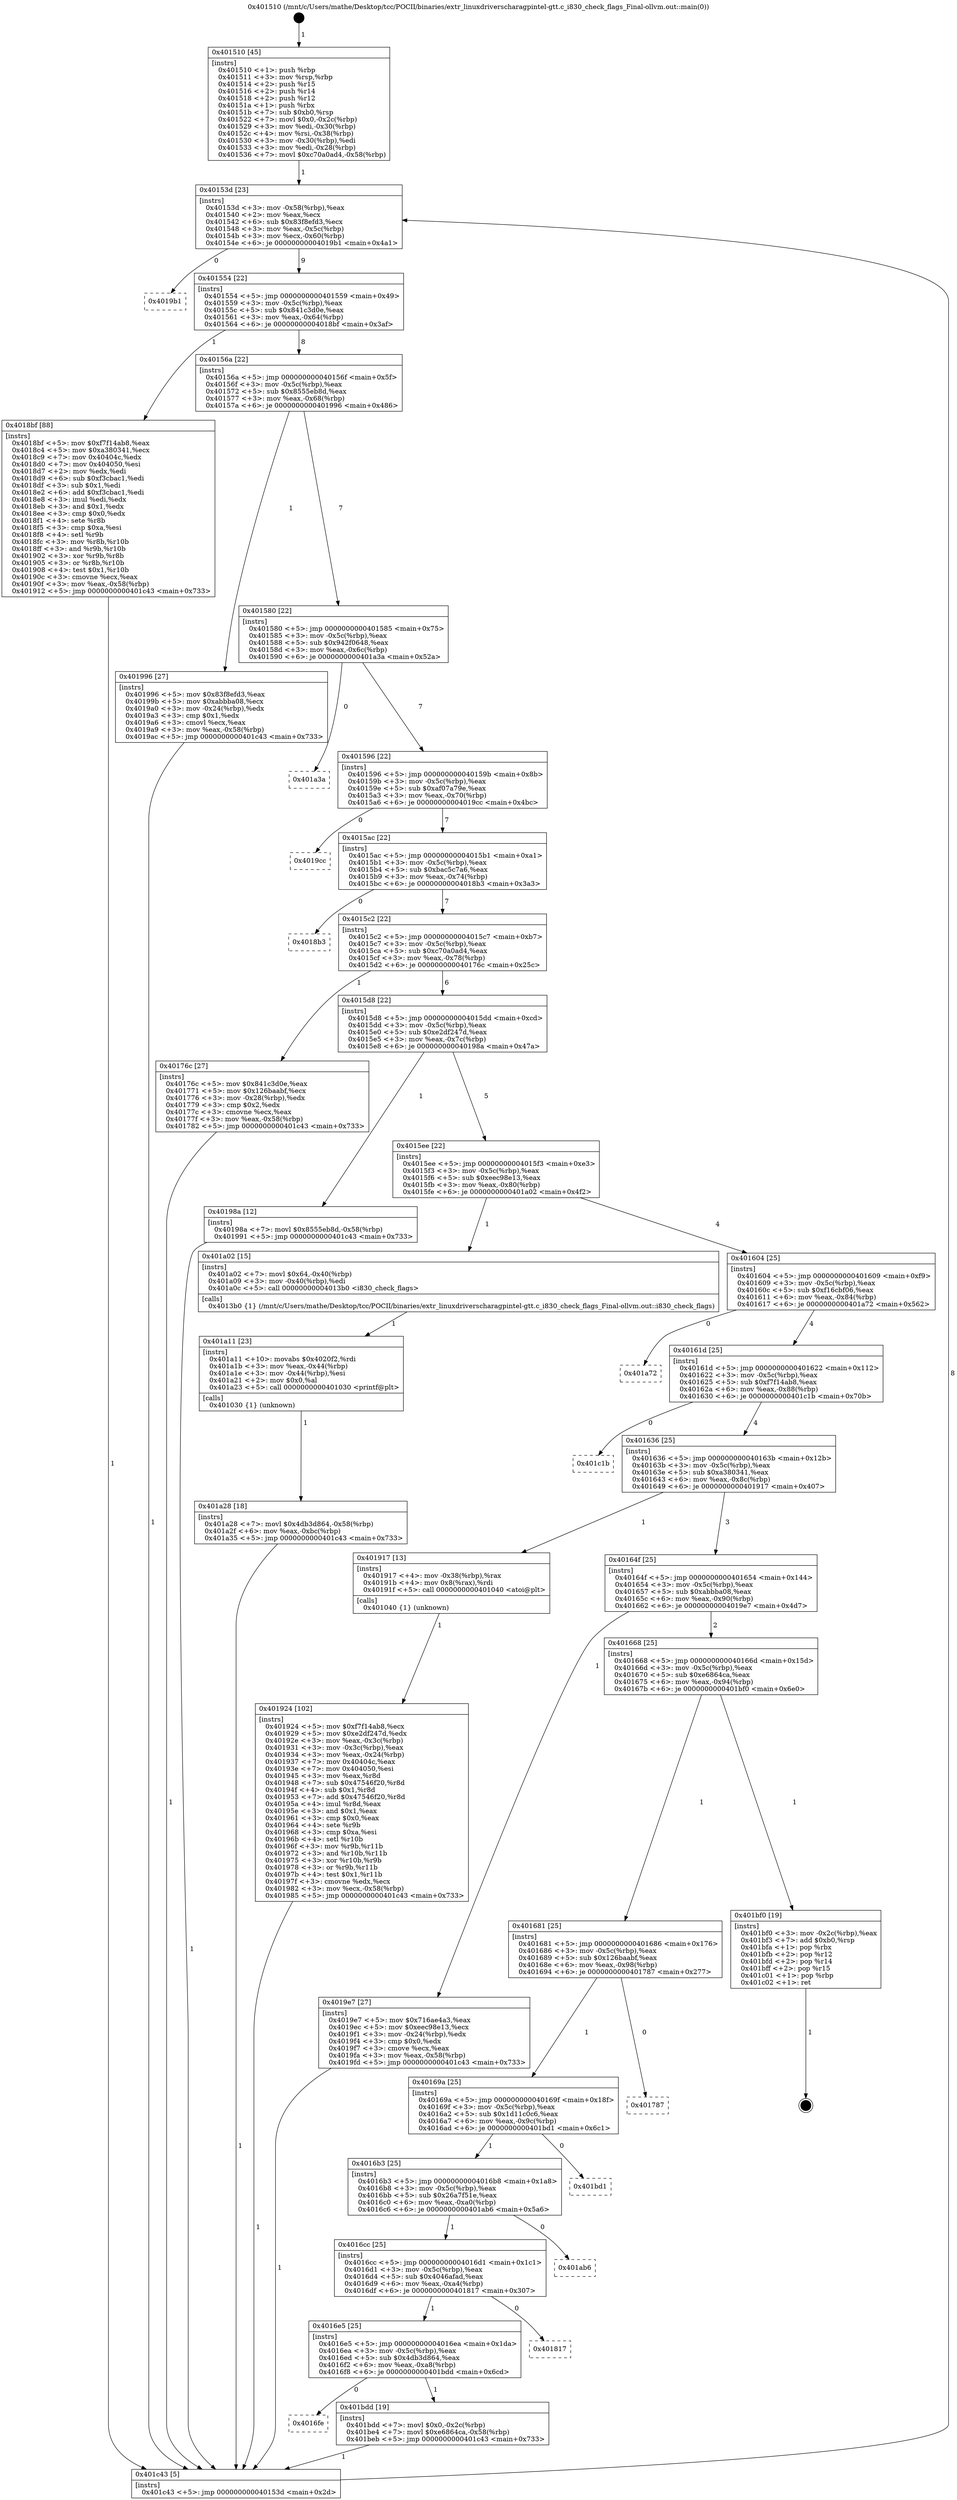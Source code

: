 digraph "0x401510" {
  label = "0x401510 (/mnt/c/Users/mathe/Desktop/tcc/POCII/binaries/extr_linuxdriverscharagpintel-gtt.c_i830_check_flags_Final-ollvm.out::main(0))"
  labelloc = "t"
  node[shape=record]

  Entry [label="",width=0.3,height=0.3,shape=circle,fillcolor=black,style=filled]
  "0x40153d" [label="{
     0x40153d [23]\l
     | [instrs]\l
     &nbsp;&nbsp;0x40153d \<+3\>: mov -0x58(%rbp),%eax\l
     &nbsp;&nbsp;0x401540 \<+2\>: mov %eax,%ecx\l
     &nbsp;&nbsp;0x401542 \<+6\>: sub $0x83f8efd3,%ecx\l
     &nbsp;&nbsp;0x401548 \<+3\>: mov %eax,-0x5c(%rbp)\l
     &nbsp;&nbsp;0x40154b \<+3\>: mov %ecx,-0x60(%rbp)\l
     &nbsp;&nbsp;0x40154e \<+6\>: je 00000000004019b1 \<main+0x4a1\>\l
  }"]
  "0x4019b1" [label="{
     0x4019b1\l
  }", style=dashed]
  "0x401554" [label="{
     0x401554 [22]\l
     | [instrs]\l
     &nbsp;&nbsp;0x401554 \<+5\>: jmp 0000000000401559 \<main+0x49\>\l
     &nbsp;&nbsp;0x401559 \<+3\>: mov -0x5c(%rbp),%eax\l
     &nbsp;&nbsp;0x40155c \<+5\>: sub $0x841c3d0e,%eax\l
     &nbsp;&nbsp;0x401561 \<+3\>: mov %eax,-0x64(%rbp)\l
     &nbsp;&nbsp;0x401564 \<+6\>: je 00000000004018bf \<main+0x3af\>\l
  }"]
  Exit [label="",width=0.3,height=0.3,shape=circle,fillcolor=black,style=filled,peripheries=2]
  "0x4018bf" [label="{
     0x4018bf [88]\l
     | [instrs]\l
     &nbsp;&nbsp;0x4018bf \<+5\>: mov $0xf7f14ab8,%eax\l
     &nbsp;&nbsp;0x4018c4 \<+5\>: mov $0xa380341,%ecx\l
     &nbsp;&nbsp;0x4018c9 \<+7\>: mov 0x40404c,%edx\l
     &nbsp;&nbsp;0x4018d0 \<+7\>: mov 0x404050,%esi\l
     &nbsp;&nbsp;0x4018d7 \<+2\>: mov %edx,%edi\l
     &nbsp;&nbsp;0x4018d9 \<+6\>: sub $0xf3cbac1,%edi\l
     &nbsp;&nbsp;0x4018df \<+3\>: sub $0x1,%edi\l
     &nbsp;&nbsp;0x4018e2 \<+6\>: add $0xf3cbac1,%edi\l
     &nbsp;&nbsp;0x4018e8 \<+3\>: imul %edi,%edx\l
     &nbsp;&nbsp;0x4018eb \<+3\>: and $0x1,%edx\l
     &nbsp;&nbsp;0x4018ee \<+3\>: cmp $0x0,%edx\l
     &nbsp;&nbsp;0x4018f1 \<+4\>: sete %r8b\l
     &nbsp;&nbsp;0x4018f5 \<+3\>: cmp $0xa,%esi\l
     &nbsp;&nbsp;0x4018f8 \<+4\>: setl %r9b\l
     &nbsp;&nbsp;0x4018fc \<+3\>: mov %r8b,%r10b\l
     &nbsp;&nbsp;0x4018ff \<+3\>: and %r9b,%r10b\l
     &nbsp;&nbsp;0x401902 \<+3\>: xor %r9b,%r8b\l
     &nbsp;&nbsp;0x401905 \<+3\>: or %r8b,%r10b\l
     &nbsp;&nbsp;0x401908 \<+4\>: test $0x1,%r10b\l
     &nbsp;&nbsp;0x40190c \<+3\>: cmovne %ecx,%eax\l
     &nbsp;&nbsp;0x40190f \<+3\>: mov %eax,-0x58(%rbp)\l
     &nbsp;&nbsp;0x401912 \<+5\>: jmp 0000000000401c43 \<main+0x733\>\l
  }"]
  "0x40156a" [label="{
     0x40156a [22]\l
     | [instrs]\l
     &nbsp;&nbsp;0x40156a \<+5\>: jmp 000000000040156f \<main+0x5f\>\l
     &nbsp;&nbsp;0x40156f \<+3\>: mov -0x5c(%rbp),%eax\l
     &nbsp;&nbsp;0x401572 \<+5\>: sub $0x8555eb8d,%eax\l
     &nbsp;&nbsp;0x401577 \<+3\>: mov %eax,-0x68(%rbp)\l
     &nbsp;&nbsp;0x40157a \<+6\>: je 0000000000401996 \<main+0x486\>\l
  }"]
  "0x4016fe" [label="{
     0x4016fe\l
  }", style=dashed]
  "0x401996" [label="{
     0x401996 [27]\l
     | [instrs]\l
     &nbsp;&nbsp;0x401996 \<+5\>: mov $0x83f8efd3,%eax\l
     &nbsp;&nbsp;0x40199b \<+5\>: mov $0xabbba08,%ecx\l
     &nbsp;&nbsp;0x4019a0 \<+3\>: mov -0x24(%rbp),%edx\l
     &nbsp;&nbsp;0x4019a3 \<+3\>: cmp $0x1,%edx\l
     &nbsp;&nbsp;0x4019a6 \<+3\>: cmovl %ecx,%eax\l
     &nbsp;&nbsp;0x4019a9 \<+3\>: mov %eax,-0x58(%rbp)\l
     &nbsp;&nbsp;0x4019ac \<+5\>: jmp 0000000000401c43 \<main+0x733\>\l
  }"]
  "0x401580" [label="{
     0x401580 [22]\l
     | [instrs]\l
     &nbsp;&nbsp;0x401580 \<+5\>: jmp 0000000000401585 \<main+0x75\>\l
     &nbsp;&nbsp;0x401585 \<+3\>: mov -0x5c(%rbp),%eax\l
     &nbsp;&nbsp;0x401588 \<+5\>: sub $0x942f0648,%eax\l
     &nbsp;&nbsp;0x40158d \<+3\>: mov %eax,-0x6c(%rbp)\l
     &nbsp;&nbsp;0x401590 \<+6\>: je 0000000000401a3a \<main+0x52a\>\l
  }"]
  "0x401bdd" [label="{
     0x401bdd [19]\l
     | [instrs]\l
     &nbsp;&nbsp;0x401bdd \<+7\>: movl $0x0,-0x2c(%rbp)\l
     &nbsp;&nbsp;0x401be4 \<+7\>: movl $0xe6864ca,-0x58(%rbp)\l
     &nbsp;&nbsp;0x401beb \<+5\>: jmp 0000000000401c43 \<main+0x733\>\l
  }"]
  "0x401a3a" [label="{
     0x401a3a\l
  }", style=dashed]
  "0x401596" [label="{
     0x401596 [22]\l
     | [instrs]\l
     &nbsp;&nbsp;0x401596 \<+5\>: jmp 000000000040159b \<main+0x8b\>\l
     &nbsp;&nbsp;0x40159b \<+3\>: mov -0x5c(%rbp),%eax\l
     &nbsp;&nbsp;0x40159e \<+5\>: sub $0xaf07a79e,%eax\l
     &nbsp;&nbsp;0x4015a3 \<+3\>: mov %eax,-0x70(%rbp)\l
     &nbsp;&nbsp;0x4015a6 \<+6\>: je 00000000004019cc \<main+0x4bc\>\l
  }"]
  "0x4016e5" [label="{
     0x4016e5 [25]\l
     | [instrs]\l
     &nbsp;&nbsp;0x4016e5 \<+5\>: jmp 00000000004016ea \<main+0x1da\>\l
     &nbsp;&nbsp;0x4016ea \<+3\>: mov -0x5c(%rbp),%eax\l
     &nbsp;&nbsp;0x4016ed \<+5\>: sub $0x4db3d864,%eax\l
     &nbsp;&nbsp;0x4016f2 \<+6\>: mov %eax,-0xa8(%rbp)\l
     &nbsp;&nbsp;0x4016f8 \<+6\>: je 0000000000401bdd \<main+0x6cd\>\l
  }"]
  "0x4019cc" [label="{
     0x4019cc\l
  }", style=dashed]
  "0x4015ac" [label="{
     0x4015ac [22]\l
     | [instrs]\l
     &nbsp;&nbsp;0x4015ac \<+5\>: jmp 00000000004015b1 \<main+0xa1\>\l
     &nbsp;&nbsp;0x4015b1 \<+3\>: mov -0x5c(%rbp),%eax\l
     &nbsp;&nbsp;0x4015b4 \<+5\>: sub $0xbac5c7a6,%eax\l
     &nbsp;&nbsp;0x4015b9 \<+3\>: mov %eax,-0x74(%rbp)\l
     &nbsp;&nbsp;0x4015bc \<+6\>: je 00000000004018b3 \<main+0x3a3\>\l
  }"]
  "0x401817" [label="{
     0x401817\l
  }", style=dashed]
  "0x4018b3" [label="{
     0x4018b3\l
  }", style=dashed]
  "0x4015c2" [label="{
     0x4015c2 [22]\l
     | [instrs]\l
     &nbsp;&nbsp;0x4015c2 \<+5\>: jmp 00000000004015c7 \<main+0xb7\>\l
     &nbsp;&nbsp;0x4015c7 \<+3\>: mov -0x5c(%rbp),%eax\l
     &nbsp;&nbsp;0x4015ca \<+5\>: sub $0xc70a0ad4,%eax\l
     &nbsp;&nbsp;0x4015cf \<+3\>: mov %eax,-0x78(%rbp)\l
     &nbsp;&nbsp;0x4015d2 \<+6\>: je 000000000040176c \<main+0x25c\>\l
  }"]
  "0x4016cc" [label="{
     0x4016cc [25]\l
     | [instrs]\l
     &nbsp;&nbsp;0x4016cc \<+5\>: jmp 00000000004016d1 \<main+0x1c1\>\l
     &nbsp;&nbsp;0x4016d1 \<+3\>: mov -0x5c(%rbp),%eax\l
     &nbsp;&nbsp;0x4016d4 \<+5\>: sub $0x4046afad,%eax\l
     &nbsp;&nbsp;0x4016d9 \<+6\>: mov %eax,-0xa4(%rbp)\l
     &nbsp;&nbsp;0x4016df \<+6\>: je 0000000000401817 \<main+0x307\>\l
  }"]
  "0x40176c" [label="{
     0x40176c [27]\l
     | [instrs]\l
     &nbsp;&nbsp;0x40176c \<+5\>: mov $0x841c3d0e,%eax\l
     &nbsp;&nbsp;0x401771 \<+5\>: mov $0x126baabf,%ecx\l
     &nbsp;&nbsp;0x401776 \<+3\>: mov -0x28(%rbp),%edx\l
     &nbsp;&nbsp;0x401779 \<+3\>: cmp $0x2,%edx\l
     &nbsp;&nbsp;0x40177c \<+3\>: cmovne %ecx,%eax\l
     &nbsp;&nbsp;0x40177f \<+3\>: mov %eax,-0x58(%rbp)\l
     &nbsp;&nbsp;0x401782 \<+5\>: jmp 0000000000401c43 \<main+0x733\>\l
  }"]
  "0x4015d8" [label="{
     0x4015d8 [22]\l
     | [instrs]\l
     &nbsp;&nbsp;0x4015d8 \<+5\>: jmp 00000000004015dd \<main+0xcd\>\l
     &nbsp;&nbsp;0x4015dd \<+3\>: mov -0x5c(%rbp),%eax\l
     &nbsp;&nbsp;0x4015e0 \<+5\>: sub $0xe2df247d,%eax\l
     &nbsp;&nbsp;0x4015e5 \<+3\>: mov %eax,-0x7c(%rbp)\l
     &nbsp;&nbsp;0x4015e8 \<+6\>: je 000000000040198a \<main+0x47a\>\l
  }"]
  "0x401c43" [label="{
     0x401c43 [5]\l
     | [instrs]\l
     &nbsp;&nbsp;0x401c43 \<+5\>: jmp 000000000040153d \<main+0x2d\>\l
  }"]
  "0x401510" [label="{
     0x401510 [45]\l
     | [instrs]\l
     &nbsp;&nbsp;0x401510 \<+1\>: push %rbp\l
     &nbsp;&nbsp;0x401511 \<+3\>: mov %rsp,%rbp\l
     &nbsp;&nbsp;0x401514 \<+2\>: push %r15\l
     &nbsp;&nbsp;0x401516 \<+2\>: push %r14\l
     &nbsp;&nbsp;0x401518 \<+2\>: push %r12\l
     &nbsp;&nbsp;0x40151a \<+1\>: push %rbx\l
     &nbsp;&nbsp;0x40151b \<+7\>: sub $0xb0,%rsp\l
     &nbsp;&nbsp;0x401522 \<+7\>: movl $0x0,-0x2c(%rbp)\l
     &nbsp;&nbsp;0x401529 \<+3\>: mov %edi,-0x30(%rbp)\l
     &nbsp;&nbsp;0x40152c \<+4\>: mov %rsi,-0x38(%rbp)\l
     &nbsp;&nbsp;0x401530 \<+3\>: mov -0x30(%rbp),%edi\l
     &nbsp;&nbsp;0x401533 \<+3\>: mov %edi,-0x28(%rbp)\l
     &nbsp;&nbsp;0x401536 \<+7\>: movl $0xc70a0ad4,-0x58(%rbp)\l
  }"]
  "0x401ab6" [label="{
     0x401ab6\l
  }", style=dashed]
  "0x40198a" [label="{
     0x40198a [12]\l
     | [instrs]\l
     &nbsp;&nbsp;0x40198a \<+7\>: movl $0x8555eb8d,-0x58(%rbp)\l
     &nbsp;&nbsp;0x401991 \<+5\>: jmp 0000000000401c43 \<main+0x733\>\l
  }"]
  "0x4015ee" [label="{
     0x4015ee [22]\l
     | [instrs]\l
     &nbsp;&nbsp;0x4015ee \<+5\>: jmp 00000000004015f3 \<main+0xe3\>\l
     &nbsp;&nbsp;0x4015f3 \<+3\>: mov -0x5c(%rbp),%eax\l
     &nbsp;&nbsp;0x4015f6 \<+5\>: sub $0xeec98e13,%eax\l
     &nbsp;&nbsp;0x4015fb \<+3\>: mov %eax,-0x80(%rbp)\l
     &nbsp;&nbsp;0x4015fe \<+6\>: je 0000000000401a02 \<main+0x4f2\>\l
  }"]
  "0x4016b3" [label="{
     0x4016b3 [25]\l
     | [instrs]\l
     &nbsp;&nbsp;0x4016b3 \<+5\>: jmp 00000000004016b8 \<main+0x1a8\>\l
     &nbsp;&nbsp;0x4016b8 \<+3\>: mov -0x5c(%rbp),%eax\l
     &nbsp;&nbsp;0x4016bb \<+5\>: sub $0x26a7f51e,%eax\l
     &nbsp;&nbsp;0x4016c0 \<+6\>: mov %eax,-0xa0(%rbp)\l
     &nbsp;&nbsp;0x4016c6 \<+6\>: je 0000000000401ab6 \<main+0x5a6\>\l
  }"]
  "0x401a02" [label="{
     0x401a02 [15]\l
     | [instrs]\l
     &nbsp;&nbsp;0x401a02 \<+7\>: movl $0x64,-0x40(%rbp)\l
     &nbsp;&nbsp;0x401a09 \<+3\>: mov -0x40(%rbp),%edi\l
     &nbsp;&nbsp;0x401a0c \<+5\>: call 00000000004013b0 \<i830_check_flags\>\l
     | [calls]\l
     &nbsp;&nbsp;0x4013b0 \{1\} (/mnt/c/Users/mathe/Desktop/tcc/POCII/binaries/extr_linuxdriverscharagpintel-gtt.c_i830_check_flags_Final-ollvm.out::i830_check_flags)\l
  }"]
  "0x401604" [label="{
     0x401604 [25]\l
     | [instrs]\l
     &nbsp;&nbsp;0x401604 \<+5\>: jmp 0000000000401609 \<main+0xf9\>\l
     &nbsp;&nbsp;0x401609 \<+3\>: mov -0x5c(%rbp),%eax\l
     &nbsp;&nbsp;0x40160c \<+5\>: sub $0xf16cbf06,%eax\l
     &nbsp;&nbsp;0x401611 \<+6\>: mov %eax,-0x84(%rbp)\l
     &nbsp;&nbsp;0x401617 \<+6\>: je 0000000000401a72 \<main+0x562\>\l
  }"]
  "0x401bd1" [label="{
     0x401bd1\l
  }", style=dashed]
  "0x401a72" [label="{
     0x401a72\l
  }", style=dashed]
  "0x40161d" [label="{
     0x40161d [25]\l
     | [instrs]\l
     &nbsp;&nbsp;0x40161d \<+5\>: jmp 0000000000401622 \<main+0x112\>\l
     &nbsp;&nbsp;0x401622 \<+3\>: mov -0x5c(%rbp),%eax\l
     &nbsp;&nbsp;0x401625 \<+5\>: sub $0xf7f14ab8,%eax\l
     &nbsp;&nbsp;0x40162a \<+6\>: mov %eax,-0x88(%rbp)\l
     &nbsp;&nbsp;0x401630 \<+6\>: je 0000000000401c1b \<main+0x70b\>\l
  }"]
  "0x40169a" [label="{
     0x40169a [25]\l
     | [instrs]\l
     &nbsp;&nbsp;0x40169a \<+5\>: jmp 000000000040169f \<main+0x18f\>\l
     &nbsp;&nbsp;0x40169f \<+3\>: mov -0x5c(%rbp),%eax\l
     &nbsp;&nbsp;0x4016a2 \<+5\>: sub $0x1d11c0c6,%eax\l
     &nbsp;&nbsp;0x4016a7 \<+6\>: mov %eax,-0x9c(%rbp)\l
     &nbsp;&nbsp;0x4016ad \<+6\>: je 0000000000401bd1 \<main+0x6c1\>\l
  }"]
  "0x401c1b" [label="{
     0x401c1b\l
  }", style=dashed]
  "0x401636" [label="{
     0x401636 [25]\l
     | [instrs]\l
     &nbsp;&nbsp;0x401636 \<+5\>: jmp 000000000040163b \<main+0x12b\>\l
     &nbsp;&nbsp;0x40163b \<+3\>: mov -0x5c(%rbp),%eax\l
     &nbsp;&nbsp;0x40163e \<+5\>: sub $0xa380341,%eax\l
     &nbsp;&nbsp;0x401643 \<+6\>: mov %eax,-0x8c(%rbp)\l
     &nbsp;&nbsp;0x401649 \<+6\>: je 0000000000401917 \<main+0x407\>\l
  }"]
  "0x401787" [label="{
     0x401787\l
  }", style=dashed]
  "0x401917" [label="{
     0x401917 [13]\l
     | [instrs]\l
     &nbsp;&nbsp;0x401917 \<+4\>: mov -0x38(%rbp),%rax\l
     &nbsp;&nbsp;0x40191b \<+4\>: mov 0x8(%rax),%rdi\l
     &nbsp;&nbsp;0x40191f \<+5\>: call 0000000000401040 \<atoi@plt\>\l
     | [calls]\l
     &nbsp;&nbsp;0x401040 \{1\} (unknown)\l
  }"]
  "0x40164f" [label="{
     0x40164f [25]\l
     | [instrs]\l
     &nbsp;&nbsp;0x40164f \<+5\>: jmp 0000000000401654 \<main+0x144\>\l
     &nbsp;&nbsp;0x401654 \<+3\>: mov -0x5c(%rbp),%eax\l
     &nbsp;&nbsp;0x401657 \<+5\>: sub $0xabbba08,%eax\l
     &nbsp;&nbsp;0x40165c \<+6\>: mov %eax,-0x90(%rbp)\l
     &nbsp;&nbsp;0x401662 \<+6\>: je 00000000004019e7 \<main+0x4d7\>\l
  }"]
  "0x401924" [label="{
     0x401924 [102]\l
     | [instrs]\l
     &nbsp;&nbsp;0x401924 \<+5\>: mov $0xf7f14ab8,%ecx\l
     &nbsp;&nbsp;0x401929 \<+5\>: mov $0xe2df247d,%edx\l
     &nbsp;&nbsp;0x40192e \<+3\>: mov %eax,-0x3c(%rbp)\l
     &nbsp;&nbsp;0x401931 \<+3\>: mov -0x3c(%rbp),%eax\l
     &nbsp;&nbsp;0x401934 \<+3\>: mov %eax,-0x24(%rbp)\l
     &nbsp;&nbsp;0x401937 \<+7\>: mov 0x40404c,%eax\l
     &nbsp;&nbsp;0x40193e \<+7\>: mov 0x404050,%esi\l
     &nbsp;&nbsp;0x401945 \<+3\>: mov %eax,%r8d\l
     &nbsp;&nbsp;0x401948 \<+7\>: sub $0x47546f20,%r8d\l
     &nbsp;&nbsp;0x40194f \<+4\>: sub $0x1,%r8d\l
     &nbsp;&nbsp;0x401953 \<+7\>: add $0x47546f20,%r8d\l
     &nbsp;&nbsp;0x40195a \<+4\>: imul %r8d,%eax\l
     &nbsp;&nbsp;0x40195e \<+3\>: and $0x1,%eax\l
     &nbsp;&nbsp;0x401961 \<+3\>: cmp $0x0,%eax\l
     &nbsp;&nbsp;0x401964 \<+4\>: sete %r9b\l
     &nbsp;&nbsp;0x401968 \<+3\>: cmp $0xa,%esi\l
     &nbsp;&nbsp;0x40196b \<+4\>: setl %r10b\l
     &nbsp;&nbsp;0x40196f \<+3\>: mov %r9b,%r11b\l
     &nbsp;&nbsp;0x401972 \<+3\>: and %r10b,%r11b\l
     &nbsp;&nbsp;0x401975 \<+3\>: xor %r10b,%r9b\l
     &nbsp;&nbsp;0x401978 \<+3\>: or %r9b,%r11b\l
     &nbsp;&nbsp;0x40197b \<+4\>: test $0x1,%r11b\l
     &nbsp;&nbsp;0x40197f \<+3\>: cmovne %edx,%ecx\l
     &nbsp;&nbsp;0x401982 \<+3\>: mov %ecx,-0x58(%rbp)\l
     &nbsp;&nbsp;0x401985 \<+5\>: jmp 0000000000401c43 \<main+0x733\>\l
  }"]
  "0x401681" [label="{
     0x401681 [25]\l
     | [instrs]\l
     &nbsp;&nbsp;0x401681 \<+5\>: jmp 0000000000401686 \<main+0x176\>\l
     &nbsp;&nbsp;0x401686 \<+3\>: mov -0x5c(%rbp),%eax\l
     &nbsp;&nbsp;0x401689 \<+5\>: sub $0x126baabf,%eax\l
     &nbsp;&nbsp;0x40168e \<+6\>: mov %eax,-0x98(%rbp)\l
     &nbsp;&nbsp;0x401694 \<+6\>: je 0000000000401787 \<main+0x277\>\l
  }"]
  "0x4019e7" [label="{
     0x4019e7 [27]\l
     | [instrs]\l
     &nbsp;&nbsp;0x4019e7 \<+5\>: mov $0x716ae4a3,%eax\l
     &nbsp;&nbsp;0x4019ec \<+5\>: mov $0xeec98e13,%ecx\l
     &nbsp;&nbsp;0x4019f1 \<+3\>: mov -0x24(%rbp),%edx\l
     &nbsp;&nbsp;0x4019f4 \<+3\>: cmp $0x0,%edx\l
     &nbsp;&nbsp;0x4019f7 \<+3\>: cmove %ecx,%eax\l
     &nbsp;&nbsp;0x4019fa \<+3\>: mov %eax,-0x58(%rbp)\l
     &nbsp;&nbsp;0x4019fd \<+5\>: jmp 0000000000401c43 \<main+0x733\>\l
  }"]
  "0x401668" [label="{
     0x401668 [25]\l
     | [instrs]\l
     &nbsp;&nbsp;0x401668 \<+5\>: jmp 000000000040166d \<main+0x15d\>\l
     &nbsp;&nbsp;0x40166d \<+3\>: mov -0x5c(%rbp),%eax\l
     &nbsp;&nbsp;0x401670 \<+5\>: sub $0xe6864ca,%eax\l
     &nbsp;&nbsp;0x401675 \<+6\>: mov %eax,-0x94(%rbp)\l
     &nbsp;&nbsp;0x40167b \<+6\>: je 0000000000401bf0 \<main+0x6e0\>\l
  }"]
  "0x401a11" [label="{
     0x401a11 [23]\l
     | [instrs]\l
     &nbsp;&nbsp;0x401a11 \<+10\>: movabs $0x4020f2,%rdi\l
     &nbsp;&nbsp;0x401a1b \<+3\>: mov %eax,-0x44(%rbp)\l
     &nbsp;&nbsp;0x401a1e \<+3\>: mov -0x44(%rbp),%esi\l
     &nbsp;&nbsp;0x401a21 \<+2\>: mov $0x0,%al\l
     &nbsp;&nbsp;0x401a23 \<+5\>: call 0000000000401030 \<printf@plt\>\l
     | [calls]\l
     &nbsp;&nbsp;0x401030 \{1\} (unknown)\l
  }"]
  "0x401a28" [label="{
     0x401a28 [18]\l
     | [instrs]\l
     &nbsp;&nbsp;0x401a28 \<+7\>: movl $0x4db3d864,-0x58(%rbp)\l
     &nbsp;&nbsp;0x401a2f \<+6\>: mov %eax,-0xbc(%rbp)\l
     &nbsp;&nbsp;0x401a35 \<+5\>: jmp 0000000000401c43 \<main+0x733\>\l
  }"]
  "0x401bf0" [label="{
     0x401bf0 [19]\l
     | [instrs]\l
     &nbsp;&nbsp;0x401bf0 \<+3\>: mov -0x2c(%rbp),%eax\l
     &nbsp;&nbsp;0x401bf3 \<+7\>: add $0xb0,%rsp\l
     &nbsp;&nbsp;0x401bfa \<+1\>: pop %rbx\l
     &nbsp;&nbsp;0x401bfb \<+2\>: pop %r12\l
     &nbsp;&nbsp;0x401bfd \<+2\>: pop %r14\l
     &nbsp;&nbsp;0x401bff \<+2\>: pop %r15\l
     &nbsp;&nbsp;0x401c01 \<+1\>: pop %rbp\l
     &nbsp;&nbsp;0x401c02 \<+1\>: ret\l
  }"]
  Entry -> "0x401510" [label=" 1"]
  "0x40153d" -> "0x4019b1" [label=" 0"]
  "0x40153d" -> "0x401554" [label=" 9"]
  "0x401bf0" -> Exit [label=" 1"]
  "0x401554" -> "0x4018bf" [label=" 1"]
  "0x401554" -> "0x40156a" [label=" 8"]
  "0x401bdd" -> "0x401c43" [label=" 1"]
  "0x40156a" -> "0x401996" [label=" 1"]
  "0x40156a" -> "0x401580" [label=" 7"]
  "0x4016e5" -> "0x4016fe" [label=" 0"]
  "0x401580" -> "0x401a3a" [label=" 0"]
  "0x401580" -> "0x401596" [label=" 7"]
  "0x4016e5" -> "0x401bdd" [label=" 1"]
  "0x401596" -> "0x4019cc" [label=" 0"]
  "0x401596" -> "0x4015ac" [label=" 7"]
  "0x4016cc" -> "0x4016e5" [label=" 1"]
  "0x4015ac" -> "0x4018b3" [label=" 0"]
  "0x4015ac" -> "0x4015c2" [label=" 7"]
  "0x4016cc" -> "0x401817" [label=" 0"]
  "0x4015c2" -> "0x40176c" [label=" 1"]
  "0x4015c2" -> "0x4015d8" [label=" 6"]
  "0x40176c" -> "0x401c43" [label=" 1"]
  "0x401510" -> "0x40153d" [label=" 1"]
  "0x401c43" -> "0x40153d" [label=" 8"]
  "0x4018bf" -> "0x401c43" [label=" 1"]
  "0x4016b3" -> "0x4016cc" [label=" 1"]
  "0x4015d8" -> "0x40198a" [label=" 1"]
  "0x4015d8" -> "0x4015ee" [label=" 5"]
  "0x4016b3" -> "0x401ab6" [label=" 0"]
  "0x4015ee" -> "0x401a02" [label=" 1"]
  "0x4015ee" -> "0x401604" [label=" 4"]
  "0x40169a" -> "0x4016b3" [label=" 1"]
  "0x401604" -> "0x401a72" [label=" 0"]
  "0x401604" -> "0x40161d" [label=" 4"]
  "0x40169a" -> "0x401bd1" [label=" 0"]
  "0x40161d" -> "0x401c1b" [label=" 0"]
  "0x40161d" -> "0x401636" [label=" 4"]
  "0x401681" -> "0x40169a" [label=" 1"]
  "0x401636" -> "0x401917" [label=" 1"]
  "0x401636" -> "0x40164f" [label=" 3"]
  "0x401917" -> "0x401924" [label=" 1"]
  "0x401924" -> "0x401c43" [label=" 1"]
  "0x40198a" -> "0x401c43" [label=" 1"]
  "0x401996" -> "0x401c43" [label=" 1"]
  "0x401681" -> "0x401787" [label=" 0"]
  "0x40164f" -> "0x4019e7" [label=" 1"]
  "0x40164f" -> "0x401668" [label=" 2"]
  "0x4019e7" -> "0x401c43" [label=" 1"]
  "0x401a02" -> "0x401a11" [label=" 1"]
  "0x401a11" -> "0x401a28" [label=" 1"]
  "0x401a28" -> "0x401c43" [label=" 1"]
  "0x401668" -> "0x401681" [label=" 1"]
  "0x401668" -> "0x401bf0" [label=" 1"]
}
